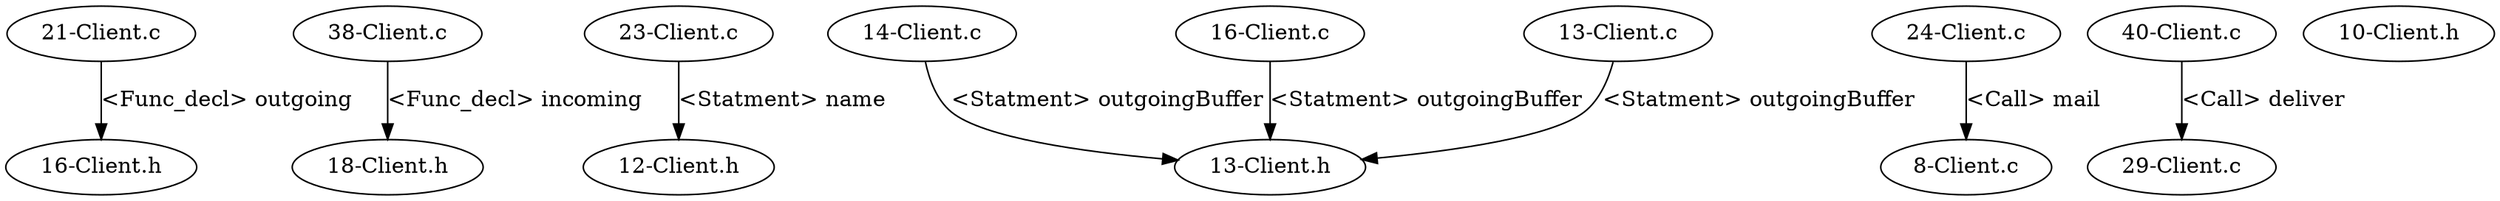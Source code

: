 digraph {
1 [label = "16-Client.h"];
2 [label = "18-Client.h"];
3 [label = "12-Client.h"];
4 [label = "13-Client.h"];
5 [label = "14-Client.c"];
6 [label = "16-Client.c"];
7 [label = "23-Client.c"];
8 [label = "24-Client.c"];
9 [label = "40-Client.c"];
10 [label = "8-Client.c"];
11 [label = "21-Client.c"];
12 [label = "29-Client.c"];
13 [label = "38-Client.c"];
14 [label = "13-Client.c"];
30 [label = "10-Client.h"];
11 -> 1[ label="<Func_decl> outgoing" ];
13 -> 2[ label="<Func_decl> incoming" ];
7 -> 3[ label="<Statment> name" ];
14 -> 4[ label="<Statment> outgoingBuffer" ];
5 -> 4[ label="<Statment> outgoingBuffer" ];
6 -> 4[ label="<Statment> outgoingBuffer" ];
8 -> 10[ label="<Call> mail" ];
9 -> 12[ label="<Call> deliver" ];
}